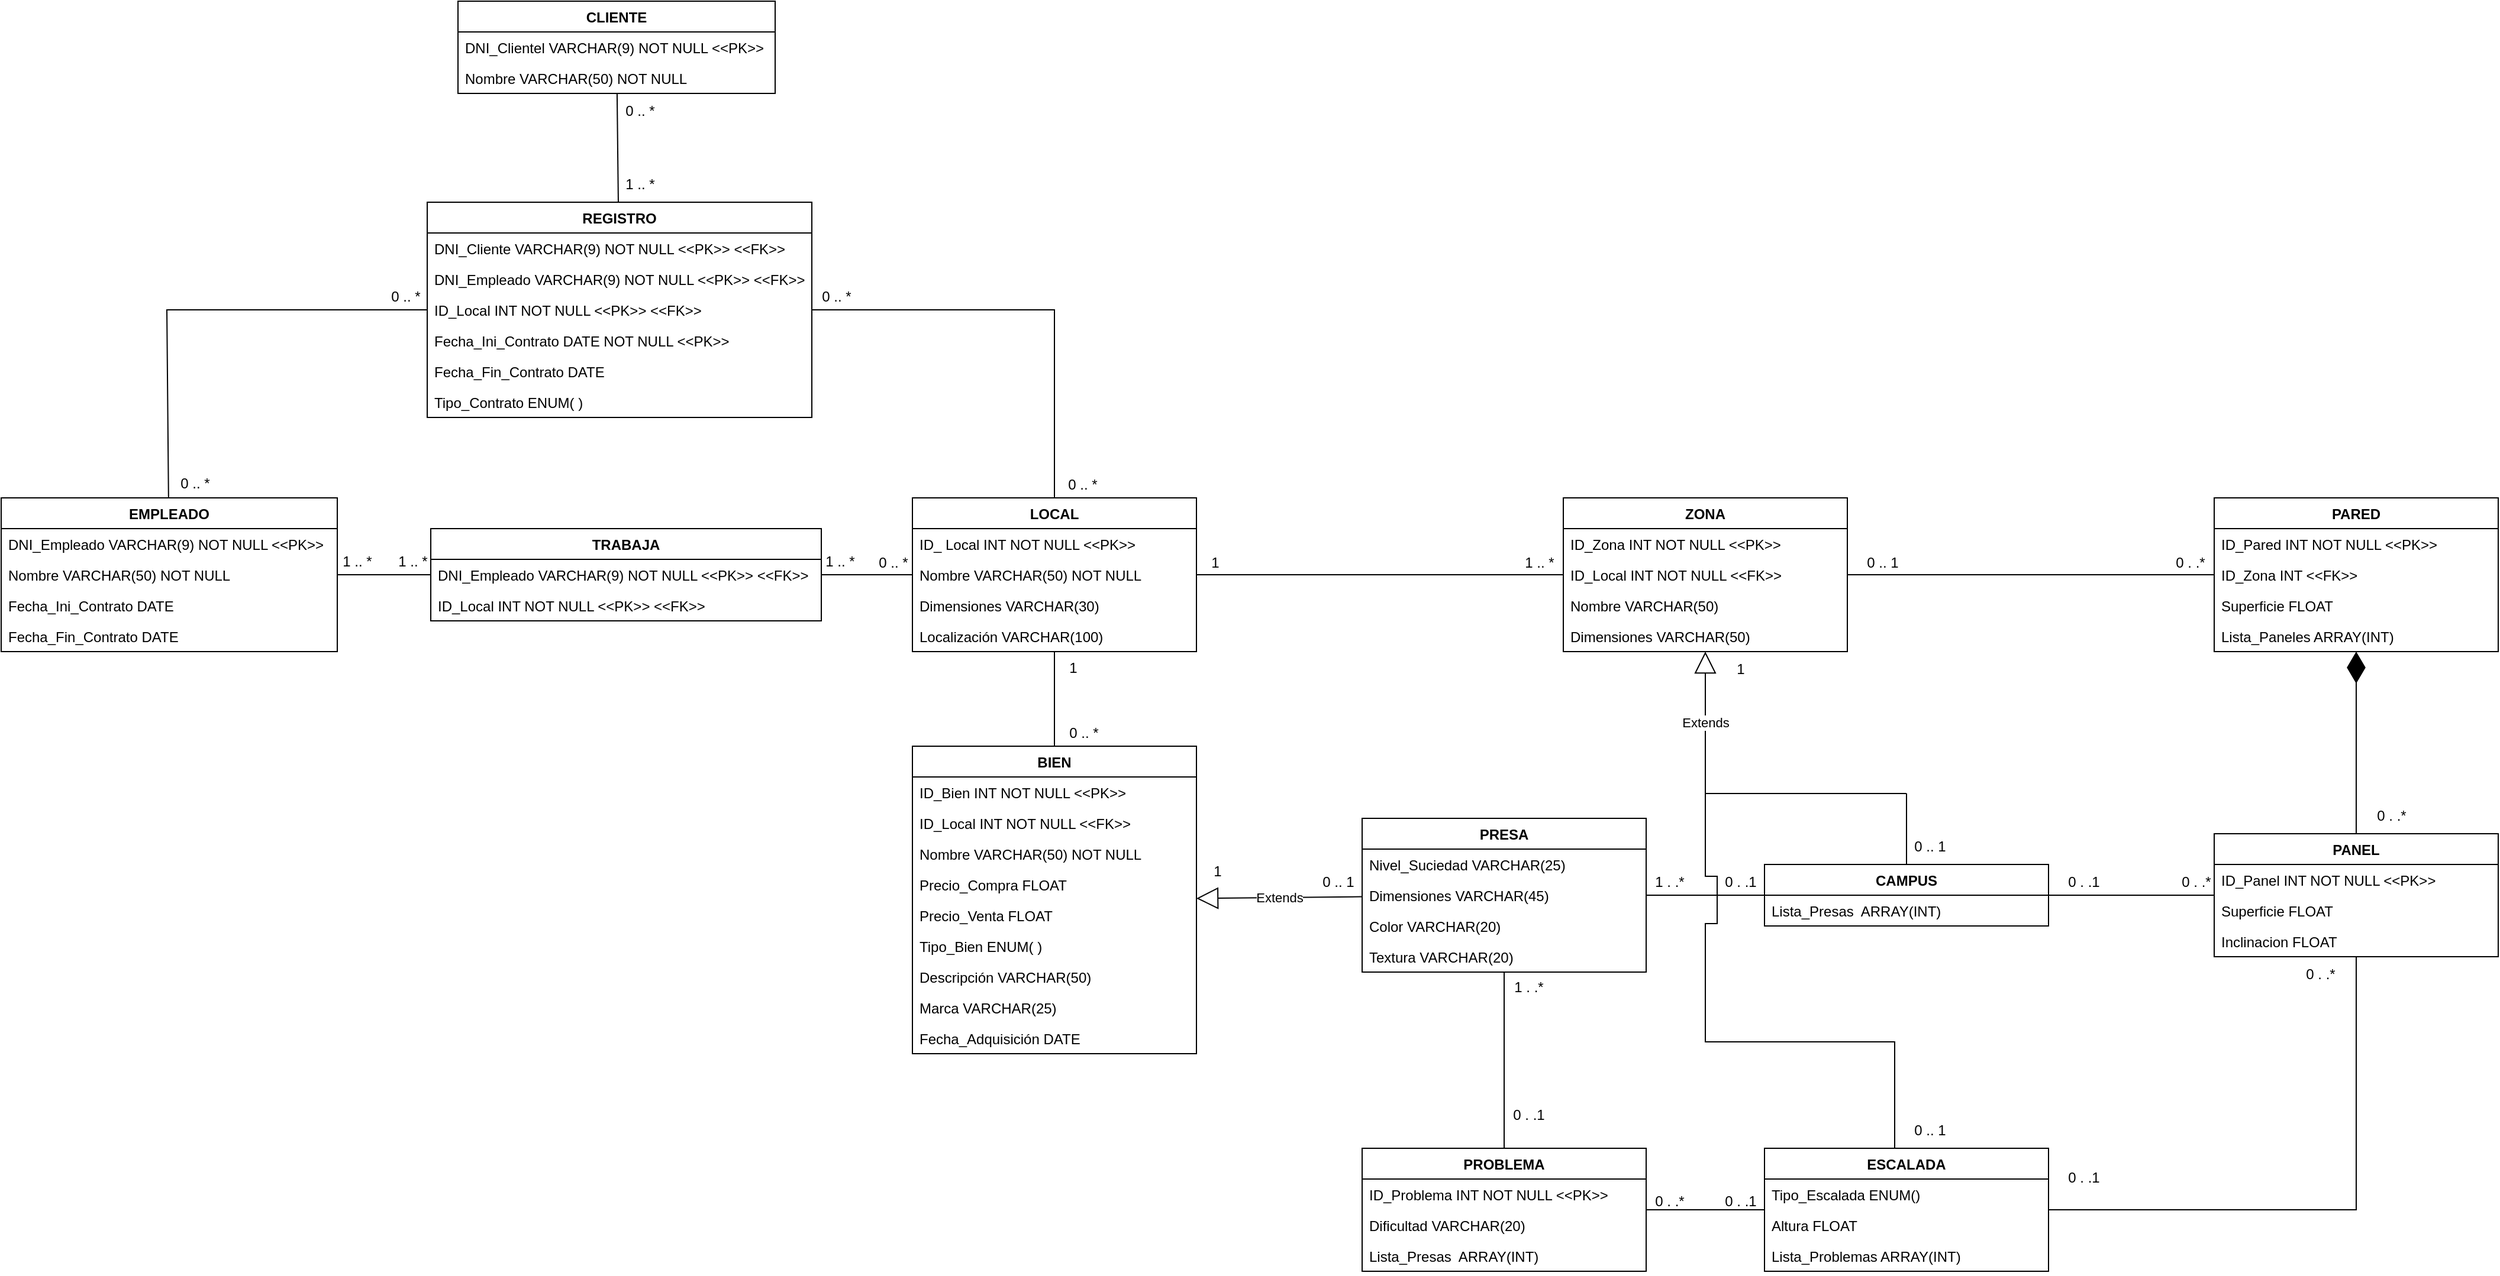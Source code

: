 <mxfile version="16.5.3" type="google"><diagram id="1nULFFoBseYTL3BCnx96" name="Page-1"><mxGraphModel dx="484" dy="527" grid="1" gridSize="10" guides="1" tooltips="1" connect="1" arrows="1" fold="1" page="1" pageScale="1" pageWidth="827" pageHeight="1169" math="0" shadow="0"><root><mxCell id="0"/><mxCell id="1" parent="0"/><mxCell id="xV5OHY5ID_sG2-JP3UMY-1" value="REGISTRO" style="swimlane;fontStyle=1;align=center;verticalAlign=top;childLayout=stackLayout;horizontal=1;startSize=26;horizontalStack=0;resizeParent=1;resizeParentMax=0;resizeLast=0;collapsible=1;marginBottom=0;" parent="1" vertex="1"><mxGeometry x="380" y="230" width="325" height="182" as="geometry"/></mxCell><mxCell id="xV5OHY5ID_sG2-JP3UMY-2" value="DNI_Cliente VARCHAR(9) NOT NULL &lt;&lt;PK&gt;&gt; &lt;&lt;FK&gt;&gt;" style="text;strokeColor=none;fillColor=none;align=left;verticalAlign=top;spacingLeft=4;spacingRight=4;overflow=hidden;rotatable=0;points=[[0,0.5],[1,0.5]];portConstraint=eastwest;" parent="xV5OHY5ID_sG2-JP3UMY-1" vertex="1"><mxGeometry y="26" width="325" height="26" as="geometry"/></mxCell><mxCell id="xV5OHY5ID_sG2-JP3UMY-4" value="DNI_Empleado VARCHAR(9) NOT NULL &lt;&lt;PK&gt;&gt; &lt;&lt;FK&gt;&gt;&#xA;" style="text;strokeColor=none;fillColor=none;align=left;verticalAlign=top;spacingLeft=4;spacingRight=4;overflow=hidden;rotatable=0;points=[[0,0.5],[1,0.5]];portConstraint=eastwest;" parent="xV5OHY5ID_sG2-JP3UMY-1" vertex="1"><mxGeometry y="52" width="325" height="26" as="geometry"/></mxCell><mxCell id="xV5OHY5ID_sG2-JP3UMY-17" value="ID_Local INT NOT NULL &lt;&lt;PK&gt;&gt; &lt;&lt;FK&gt;&gt;&#xA;" style="text;strokeColor=none;fillColor=none;align=left;verticalAlign=top;spacingLeft=4;spacingRight=4;overflow=hidden;rotatable=0;points=[[0,0.5],[1,0.5]];portConstraint=eastwest;" parent="xV5OHY5ID_sG2-JP3UMY-1" vertex="1"><mxGeometry y="78" width="325" height="26" as="geometry"/></mxCell><mxCell id="xV5OHY5ID_sG2-JP3UMY-19" value="Fecha_Ini_Contrato DATE NOT NULL &lt;&lt;PK&gt;&gt;&#xA;" style="text;strokeColor=none;fillColor=none;align=left;verticalAlign=top;spacingLeft=4;spacingRight=4;overflow=hidden;rotatable=0;points=[[0,0.5],[1,0.5]];portConstraint=eastwest;" parent="xV5OHY5ID_sG2-JP3UMY-1" vertex="1"><mxGeometry y="104" width="325" height="26" as="geometry"/></mxCell><mxCell id="xV5OHY5ID_sG2-JP3UMY-21" value="Fecha_Fin_Contrato DATE" style="text;strokeColor=none;fillColor=none;align=left;verticalAlign=top;spacingLeft=4;spacingRight=4;overflow=hidden;rotatable=0;points=[[0,0.5],[1,0.5]];portConstraint=eastwest;" parent="xV5OHY5ID_sG2-JP3UMY-1" vertex="1"><mxGeometry y="130" width="325" height="26" as="geometry"/></mxCell><mxCell id="xV5OHY5ID_sG2-JP3UMY-23" value="Tipo_Contrato ENUM( )" style="text;strokeColor=none;fillColor=none;align=left;verticalAlign=top;spacingLeft=4;spacingRight=4;overflow=hidden;rotatable=0;points=[[0,0.5],[1,0.5]];portConstraint=eastwest;" parent="xV5OHY5ID_sG2-JP3UMY-1" vertex="1"><mxGeometry y="156" width="325" height="26" as="geometry"/></mxCell><mxCell id="xV5OHY5ID_sG2-JP3UMY-28" value="CLIENTE" style="swimlane;fontStyle=1;align=center;verticalAlign=top;childLayout=stackLayout;horizontal=1;startSize=26;horizontalStack=0;resizeParent=1;resizeParentMax=0;resizeLast=0;collapsible=1;marginBottom=0;" parent="1" vertex="1"><mxGeometry x="406" y="60" width="268" height="78" as="geometry"/></mxCell><mxCell id="xV5OHY5ID_sG2-JP3UMY-29" value="DNI_Clientel VARCHAR(9) NOT NULL &lt;&lt;PK&gt;&gt; &#xA;" style="text;strokeColor=none;fillColor=none;align=left;verticalAlign=top;spacingLeft=4;spacingRight=4;overflow=hidden;rotatable=0;points=[[0,0.5],[1,0.5]];portConstraint=eastwest;" parent="xV5OHY5ID_sG2-JP3UMY-28" vertex="1"><mxGeometry y="26" width="268" height="26" as="geometry"/></mxCell><mxCell id="xV5OHY5ID_sG2-JP3UMY-31" value="Nombre VARCHAR(50) NOT NULL" style="text;strokeColor=none;fillColor=none;align=left;verticalAlign=top;spacingLeft=4;spacingRight=4;overflow=hidden;rotatable=0;points=[[0,0.5],[1,0.5]];portConstraint=eastwest;" parent="xV5OHY5ID_sG2-JP3UMY-28" vertex="1"><mxGeometry y="52" width="268" height="26" as="geometry"/></mxCell><mxCell id="xV5OHY5ID_sG2-JP3UMY-46" value="LOCAL" style="swimlane;fontStyle=1;align=center;verticalAlign=top;childLayout=stackLayout;horizontal=1;startSize=26;horizontalStack=0;resizeParent=1;resizeParentMax=0;resizeLast=0;collapsible=1;marginBottom=0;" parent="1" vertex="1"><mxGeometry x="790" y="480" width="240" height="130" as="geometry"/></mxCell><mxCell id="xV5OHY5ID_sG2-JP3UMY-47" value="ID_ Local INT NOT NULL &lt;&lt;PK&gt;&gt; &#xA;" style="text;strokeColor=none;fillColor=none;align=left;verticalAlign=top;spacingLeft=4;spacingRight=4;overflow=hidden;rotatable=0;points=[[0,0.5],[1,0.5]];portConstraint=eastwest;" parent="xV5OHY5ID_sG2-JP3UMY-46" vertex="1"><mxGeometry y="26" width="240" height="26" as="geometry"/></mxCell><mxCell id="xV5OHY5ID_sG2-JP3UMY-49" value="Nombre VARCHAR(50) NOT NULL&#xA;" style="text;strokeColor=none;fillColor=none;align=left;verticalAlign=top;spacingLeft=4;spacingRight=4;overflow=hidden;rotatable=0;points=[[0,0.5],[1,0.5]];portConstraint=eastwest;" parent="xV5OHY5ID_sG2-JP3UMY-46" vertex="1"><mxGeometry y="52" width="240" height="26" as="geometry"/></mxCell><mxCell id="xV5OHY5ID_sG2-JP3UMY-53" value="Dimensiones VARCHAR(30)&#xA;" style="text;strokeColor=none;fillColor=none;align=left;verticalAlign=top;spacingLeft=4;spacingRight=4;overflow=hidden;rotatable=0;points=[[0,0.5],[1,0.5]];portConstraint=eastwest;" parent="xV5OHY5ID_sG2-JP3UMY-46" vertex="1"><mxGeometry y="78" width="240" height="26" as="geometry"/></mxCell><mxCell id="xV5OHY5ID_sG2-JP3UMY-51" value="Localización VARCHAR(100)&#xA;" style="text;strokeColor=none;fillColor=none;align=left;verticalAlign=top;spacingLeft=4;spacingRight=4;overflow=hidden;rotatable=0;points=[[0,0.5],[1,0.5]];portConstraint=eastwest;" parent="xV5OHY5ID_sG2-JP3UMY-46" vertex="1"><mxGeometry y="104" width="240" height="26" as="geometry"/></mxCell><mxCell id="xV5OHY5ID_sG2-JP3UMY-58" value="EMPLEADO" style="swimlane;fontStyle=1;align=center;verticalAlign=top;childLayout=stackLayout;horizontal=1;startSize=26;horizontalStack=0;resizeParent=1;resizeParentMax=0;resizeLast=0;collapsible=1;marginBottom=0;" parent="1" vertex="1"><mxGeometry x="20" y="480" width="284" height="130" as="geometry"/></mxCell><mxCell id="xV5OHY5ID_sG2-JP3UMY-59" value="DNI_Empleado VARCHAR(9) NOT NULL &lt;&lt;PK&gt;&gt; &#xA;" style="text;strokeColor=none;fillColor=none;align=left;verticalAlign=top;spacingLeft=4;spacingRight=4;overflow=hidden;rotatable=0;points=[[0,0.5],[1,0.5]];portConstraint=eastwest;" parent="xV5OHY5ID_sG2-JP3UMY-58" vertex="1"><mxGeometry y="26" width="284" height="26" as="geometry"/></mxCell><mxCell id="xV5OHY5ID_sG2-JP3UMY-69" value="Nombre VARCHAR(50) NOT NULL&#xA;" style="text;strokeColor=none;fillColor=none;align=left;verticalAlign=top;spacingLeft=4;spacingRight=4;overflow=hidden;rotatable=0;points=[[0,0.5],[1,0.5]];portConstraint=eastwest;" parent="xV5OHY5ID_sG2-JP3UMY-58" vertex="1"><mxGeometry y="52" width="284" height="26" as="geometry"/></mxCell><mxCell id="xV5OHY5ID_sG2-JP3UMY-65" value="Fecha_Ini_Contrato DATE    " style="text;strokeColor=none;fillColor=none;align=left;verticalAlign=top;spacingLeft=4;spacingRight=4;overflow=hidden;rotatable=0;points=[[0,0.5],[1,0.5]];portConstraint=eastwest;" parent="xV5OHY5ID_sG2-JP3UMY-58" vertex="1"><mxGeometry y="78" width="284" height="26" as="geometry"/></mxCell><mxCell id="xV5OHY5ID_sG2-JP3UMY-67" value="Fecha_Fin_Contrato DATE" style="text;strokeColor=none;fillColor=none;align=left;verticalAlign=top;spacingLeft=4;spacingRight=4;overflow=hidden;rotatable=0;points=[[0,0.5],[1,0.5]];portConstraint=eastwest;" parent="xV5OHY5ID_sG2-JP3UMY-58" vertex="1"><mxGeometry y="104" width="284" height="26" as="geometry"/></mxCell><mxCell id="xV5OHY5ID_sG2-JP3UMY-70" value="TRABAJA" style="swimlane;fontStyle=1;align=center;verticalAlign=top;childLayout=stackLayout;horizontal=1;startSize=26;horizontalStack=0;resizeParent=1;resizeParentMax=0;resizeLast=0;collapsible=1;marginBottom=0;" parent="1" vertex="1"><mxGeometry x="383" y="506" width="330" height="78" as="geometry"/></mxCell><mxCell id="xV5OHY5ID_sG2-JP3UMY-71" value="DNI_Empleado VARCHAR(9) NOT NULL &lt;&lt;PK&gt;&gt; &lt;&lt;FK&gt;&gt;&#xA;" style="text;strokeColor=none;fillColor=none;align=left;verticalAlign=top;spacingLeft=4;spacingRight=4;overflow=hidden;rotatable=0;points=[[0,0.5],[1,0.5]];portConstraint=eastwest;" parent="xV5OHY5ID_sG2-JP3UMY-70" vertex="1"><mxGeometry y="26" width="330" height="26" as="geometry"/></mxCell><mxCell id="xV5OHY5ID_sG2-JP3UMY-75" value="ID_Local INT NOT NULL &lt;&lt;PK&gt;&gt; &lt;&lt;FK&gt;&gt;&#xA;" style="text;strokeColor=none;fillColor=none;align=left;verticalAlign=top;spacingLeft=4;spacingRight=4;overflow=hidden;rotatable=0;points=[[0,0.5],[1,0.5]];portConstraint=eastwest;" parent="xV5OHY5ID_sG2-JP3UMY-70" vertex="1"><mxGeometry y="52" width="330" height="26" as="geometry"/></mxCell><mxCell id="xV5OHY5ID_sG2-JP3UMY-82" value="ZONA" style="swimlane;fontStyle=1;align=center;verticalAlign=top;childLayout=stackLayout;horizontal=1;startSize=26;horizontalStack=0;resizeParent=1;resizeParentMax=0;resizeLast=0;collapsible=1;marginBottom=0;" parent="1" vertex="1"><mxGeometry x="1340" y="480" width="240" height="130" as="geometry"/></mxCell><mxCell id="xV5OHY5ID_sG2-JP3UMY-83" value="ID_Zona INT NOT NULL &lt;&lt;PK&gt;&gt;" style="text;strokeColor=none;fillColor=none;align=left;verticalAlign=top;spacingLeft=4;spacingRight=4;overflow=hidden;rotatable=0;points=[[0,0.5],[1,0.5]];portConstraint=eastwest;" parent="xV5OHY5ID_sG2-JP3UMY-82" vertex="1"><mxGeometry y="26" width="240" height="26" as="geometry"/></mxCell><mxCell id="xV5OHY5ID_sG2-JP3UMY-85" value="ID_Local INT NOT NULL &lt;&lt;FK&gt;&gt;&#xA;" style="text;strokeColor=none;fillColor=none;align=left;verticalAlign=top;spacingLeft=4;spacingRight=4;overflow=hidden;rotatable=0;points=[[0,0.5],[1,0.5]];portConstraint=eastwest;" parent="xV5OHY5ID_sG2-JP3UMY-82" vertex="1"><mxGeometry y="52" width="240" height="26" as="geometry"/></mxCell><mxCell id="xV5OHY5ID_sG2-JP3UMY-89" value="Nombre VARCHAR(50)&#xA;" style="text;strokeColor=none;fillColor=none;align=left;verticalAlign=top;spacingLeft=4;spacingRight=4;overflow=hidden;rotatable=0;points=[[0,0.5],[1,0.5]];portConstraint=eastwest;" parent="xV5OHY5ID_sG2-JP3UMY-82" vertex="1"><mxGeometry y="78" width="240" height="26" as="geometry"/></mxCell><mxCell id="xV5OHY5ID_sG2-JP3UMY-87" value="Dimensiones VARCHAR(50)&#xA;" style="text;strokeColor=none;fillColor=none;align=left;verticalAlign=top;spacingLeft=4;spacingRight=4;overflow=hidden;rotatable=0;points=[[0,0.5],[1,0.5]];portConstraint=eastwest;" parent="xV5OHY5ID_sG2-JP3UMY-82" vertex="1"><mxGeometry y="104" width="240" height="26" as="geometry"/></mxCell><mxCell id="xV5OHY5ID_sG2-JP3UMY-94" value="PARED" style="swimlane;fontStyle=1;align=center;verticalAlign=top;childLayout=stackLayout;horizontal=1;startSize=26;horizontalStack=0;resizeParent=1;resizeParentMax=0;resizeLast=0;collapsible=1;marginBottom=0;" parent="1" vertex="1"><mxGeometry x="1890" y="480" width="240" height="130" as="geometry"/></mxCell><mxCell id="xV5OHY5ID_sG2-JP3UMY-95" value="ID_Pared INT NOT NULL &lt;&lt;PK&gt;&gt;" style="text;strokeColor=none;fillColor=none;align=left;verticalAlign=top;spacingLeft=4;spacingRight=4;overflow=hidden;rotatable=0;points=[[0,0.5],[1,0.5]];portConstraint=eastwest;" parent="xV5OHY5ID_sG2-JP3UMY-94" vertex="1"><mxGeometry y="26" width="240" height="26" as="geometry"/></mxCell><mxCell id="xV5OHY5ID_sG2-JP3UMY-97" value="ID_Zona INT &lt;&lt;FK&gt;&gt;&#xA;" style="text;strokeColor=none;fillColor=none;align=left;verticalAlign=top;spacingLeft=4;spacingRight=4;overflow=hidden;rotatable=0;points=[[0,0.5],[1,0.5]];portConstraint=eastwest;" parent="xV5OHY5ID_sG2-JP3UMY-94" vertex="1"><mxGeometry y="52" width="240" height="26" as="geometry"/></mxCell><mxCell id="xV5OHY5ID_sG2-JP3UMY-99" value="Superficie FLOAT" style="text;strokeColor=none;fillColor=none;align=left;verticalAlign=top;spacingLeft=4;spacingRight=4;overflow=hidden;rotatable=0;points=[[0,0.5],[1,0.5]];portConstraint=eastwest;" parent="xV5OHY5ID_sG2-JP3UMY-94" vertex="1"><mxGeometry y="78" width="240" height="26" as="geometry"/></mxCell><mxCell id="xV5OHY5ID_sG2-JP3UMY-101" value="Lista_Paneles ARRAY(INT)" style="text;strokeColor=none;fillColor=none;align=left;verticalAlign=top;spacingLeft=4;spacingRight=4;overflow=hidden;rotatable=0;points=[[0,0.5],[1,0.5]];portConstraint=eastwest;" parent="xV5OHY5ID_sG2-JP3UMY-94" vertex="1"><mxGeometry y="104" width="240" height="26" as="geometry"/></mxCell><mxCell id="xV5OHY5ID_sG2-JP3UMY-102" value="PANEL" style="swimlane;fontStyle=1;align=center;verticalAlign=top;childLayout=stackLayout;horizontal=1;startSize=26;horizontalStack=0;resizeParent=1;resizeParentMax=0;resizeLast=0;collapsible=1;marginBottom=0;" parent="1" vertex="1"><mxGeometry x="1890" y="764" width="240" height="104" as="geometry"/></mxCell><mxCell id="xV5OHY5ID_sG2-JP3UMY-103" value="ID_Panel INT NOT NULL &lt;&lt;PK&gt;&gt; &#xA;" style="text;strokeColor=none;fillColor=none;align=left;verticalAlign=top;spacingLeft=4;spacingRight=4;overflow=hidden;rotatable=0;points=[[0,0.5],[1,0.5]];portConstraint=eastwest;" parent="xV5OHY5ID_sG2-JP3UMY-102" vertex="1"><mxGeometry y="26" width="240" height="26" as="geometry"/></mxCell><mxCell id="xV5OHY5ID_sG2-JP3UMY-105" value="Superficie FLOAT" style="text;strokeColor=none;fillColor=none;align=left;verticalAlign=top;spacingLeft=4;spacingRight=4;overflow=hidden;rotatable=0;points=[[0,0.5],[1,0.5]];portConstraint=eastwest;" parent="xV5OHY5ID_sG2-JP3UMY-102" vertex="1"><mxGeometry y="52" width="240" height="26" as="geometry"/></mxCell><mxCell id="xV5OHY5ID_sG2-JP3UMY-107" value="Inclinacion FLOAT" style="text;strokeColor=none;fillColor=none;align=left;verticalAlign=top;spacingLeft=4;spacingRight=4;overflow=hidden;rotatable=0;points=[[0,0.5],[1,0.5]];portConstraint=eastwest;" parent="xV5OHY5ID_sG2-JP3UMY-102" vertex="1"><mxGeometry y="78" width="240" height="26" as="geometry"/></mxCell><mxCell id="xV5OHY5ID_sG2-JP3UMY-114" value="CAMPUS" style="swimlane;fontStyle=1;align=center;verticalAlign=top;childLayout=stackLayout;horizontal=1;startSize=26;horizontalStack=0;resizeParent=1;resizeParentMax=0;resizeLast=0;collapsible=1;marginBottom=0;" parent="1" vertex="1"><mxGeometry x="1510" y="790" width="240" height="52" as="geometry"/></mxCell><mxCell id="xV5OHY5ID_sG2-JP3UMY-115" value="Lista_Presas  ARRAY(INT)  " style="text;strokeColor=none;fillColor=none;align=left;verticalAlign=top;spacingLeft=4;spacingRight=4;overflow=hidden;rotatable=0;points=[[0,0.5],[1,0.5]];portConstraint=eastwest;" parent="xV5OHY5ID_sG2-JP3UMY-114" vertex="1"><mxGeometry y="26" width="240" height="26" as="geometry"/></mxCell><mxCell id="xV5OHY5ID_sG2-JP3UMY-118" value="ESCALADA" style="swimlane;fontStyle=1;align=center;verticalAlign=top;childLayout=stackLayout;horizontal=1;startSize=26;horizontalStack=0;resizeParent=1;resizeParentMax=0;resizeLast=0;collapsible=1;marginBottom=0;" parent="1" vertex="1"><mxGeometry x="1510" y="1030" width="240" height="104" as="geometry"/></mxCell><mxCell id="xV5OHY5ID_sG2-JP3UMY-119" value="Tipo_Escalada ENUM()&#xA;" style="text;strokeColor=none;fillColor=none;align=left;verticalAlign=top;spacingLeft=4;spacingRight=4;overflow=hidden;rotatable=0;points=[[0,0.5],[1,0.5]];portConstraint=eastwest;" parent="xV5OHY5ID_sG2-JP3UMY-118" vertex="1"><mxGeometry y="26" width="240" height="26" as="geometry"/></mxCell><mxCell id="xV5OHY5ID_sG2-JP3UMY-121" value="Altura FLOAT&#xA;" style="text;strokeColor=none;fillColor=none;align=left;verticalAlign=top;spacingLeft=4;spacingRight=4;overflow=hidden;rotatable=0;points=[[0,0.5],[1,0.5]];portConstraint=eastwest;" parent="xV5OHY5ID_sG2-JP3UMY-118" vertex="1"><mxGeometry y="52" width="240" height="26" as="geometry"/></mxCell><mxCell id="xV5OHY5ID_sG2-JP3UMY-122" value="Lista_Problemas ARRAY(INT)" style="text;strokeColor=none;fillColor=none;align=left;verticalAlign=top;spacingLeft=4;spacingRight=4;overflow=hidden;rotatable=0;points=[[0,0.5],[1,0.5]];portConstraint=eastwest;" parent="xV5OHY5ID_sG2-JP3UMY-118" vertex="1"><mxGeometry y="78" width="240" height="26" as="geometry"/></mxCell><mxCell id="xV5OHY5ID_sG2-JP3UMY-123" value="PROBLEMA" style="swimlane;fontStyle=1;align=center;verticalAlign=top;childLayout=stackLayout;horizontal=1;startSize=26;horizontalStack=0;resizeParent=1;resizeParentMax=0;resizeLast=0;collapsible=1;marginBottom=0;" parent="1" vertex="1"><mxGeometry x="1170" y="1030" width="240" height="104" as="geometry"/></mxCell><mxCell id="xV5OHY5ID_sG2-JP3UMY-124" value="ID_Problema INT NOT NULL &lt;&lt;PK&gt;&gt; &#xA;" style="text;strokeColor=none;fillColor=none;align=left;verticalAlign=top;spacingLeft=4;spacingRight=4;overflow=hidden;rotatable=0;points=[[0,0.5],[1,0.5]];portConstraint=eastwest;" parent="xV5OHY5ID_sG2-JP3UMY-123" vertex="1"><mxGeometry y="26" width="240" height="26" as="geometry"/></mxCell><mxCell id="xV5OHY5ID_sG2-JP3UMY-125" value="Dificultad VARCHAR(20)&#xA;" style="text;strokeColor=none;fillColor=none;align=left;verticalAlign=top;spacingLeft=4;spacingRight=4;overflow=hidden;rotatable=0;points=[[0,0.5],[1,0.5]];portConstraint=eastwest;" parent="xV5OHY5ID_sG2-JP3UMY-123" vertex="1"><mxGeometry y="52" width="240" height="26" as="geometry"/></mxCell><mxCell id="xV5OHY5ID_sG2-JP3UMY-127" value="Lista_Presas  ARRAY(INT)" style="text;strokeColor=none;fillColor=none;align=left;verticalAlign=top;spacingLeft=4;spacingRight=4;overflow=hidden;rotatable=0;points=[[0,0.5],[1,0.5]];portConstraint=eastwest;" parent="xV5OHY5ID_sG2-JP3UMY-123" vertex="1"><mxGeometry y="78" width="240" height="26" as="geometry"/></mxCell><mxCell id="xV5OHY5ID_sG2-JP3UMY-130" value="PRESA" style="swimlane;fontStyle=1;align=center;verticalAlign=top;childLayout=stackLayout;horizontal=1;startSize=26;horizontalStack=0;resizeParent=1;resizeParentMax=0;resizeLast=0;collapsible=1;marginBottom=0;" parent="1" vertex="1"><mxGeometry x="1170" y="751" width="240" height="130" as="geometry"/></mxCell><mxCell id="xV5OHY5ID_sG2-JP3UMY-131" value="Nivel_Suciedad VARCHAR(25)&#xA;" style="text;strokeColor=none;fillColor=none;align=left;verticalAlign=top;spacingLeft=4;spacingRight=4;overflow=hidden;rotatable=0;points=[[0,0.5],[1,0.5]];portConstraint=eastwest;" parent="xV5OHY5ID_sG2-JP3UMY-130" vertex="1"><mxGeometry y="26" width="240" height="26" as="geometry"/></mxCell><mxCell id="xV5OHY5ID_sG2-JP3UMY-132" value="Dimensiones VARCHAR(45)&#xA;" style="text;strokeColor=none;fillColor=none;align=left;verticalAlign=top;spacingLeft=4;spacingRight=4;overflow=hidden;rotatable=0;points=[[0,0.5],[1,0.5]];portConstraint=eastwest;" parent="xV5OHY5ID_sG2-JP3UMY-130" vertex="1"><mxGeometry y="52" width="240" height="26" as="geometry"/></mxCell><mxCell id="xV5OHY5ID_sG2-JP3UMY-133" value="Color VARCHAR(20)&#xA;" style="text;strokeColor=none;fillColor=none;align=left;verticalAlign=top;spacingLeft=4;spacingRight=4;overflow=hidden;rotatable=0;points=[[0,0.5],[1,0.5]];portConstraint=eastwest;" parent="xV5OHY5ID_sG2-JP3UMY-130" vertex="1"><mxGeometry y="78" width="240" height="26" as="geometry"/></mxCell><mxCell id="xV5OHY5ID_sG2-JP3UMY-134" value="Textura VARCHAR(20)&#xA;" style="text;strokeColor=none;fillColor=none;align=left;verticalAlign=top;spacingLeft=4;spacingRight=4;overflow=hidden;rotatable=0;points=[[0,0.5],[1,0.5]];portConstraint=eastwest;" parent="xV5OHY5ID_sG2-JP3UMY-130" vertex="1"><mxGeometry y="104" width="240" height="26" as="geometry"/></mxCell><mxCell id="xV5OHY5ID_sG2-JP3UMY-137" value="BIEN" style="swimlane;fontStyle=1;align=center;verticalAlign=top;childLayout=stackLayout;horizontal=1;startSize=26;horizontalStack=0;resizeParent=1;resizeParentMax=0;resizeLast=0;collapsible=1;marginBottom=0;" parent="1" vertex="1"><mxGeometry x="790" y="690" width="240" height="260" as="geometry"/></mxCell><mxCell id="xV5OHY5ID_sG2-JP3UMY-138" value="ID_Bien INT NOT NULL &lt;&lt;PK&gt;&gt; &#xA;" style="text;strokeColor=none;fillColor=none;align=left;verticalAlign=top;spacingLeft=4;spacingRight=4;overflow=hidden;rotatable=0;points=[[0,0.5],[1,0.5]];portConstraint=eastwest;" parent="xV5OHY5ID_sG2-JP3UMY-137" vertex="1"><mxGeometry y="26" width="240" height="26" as="geometry"/></mxCell><mxCell id="xV5OHY5ID_sG2-JP3UMY-139" value="ID_Local INT NOT NULL &lt;&lt;FK&gt;&gt;&#xA;" style="text;strokeColor=none;fillColor=none;align=left;verticalAlign=top;spacingLeft=4;spacingRight=4;overflow=hidden;rotatable=0;points=[[0,0.5],[1,0.5]];portConstraint=eastwest;" parent="xV5OHY5ID_sG2-JP3UMY-137" vertex="1"><mxGeometry y="52" width="240" height="26" as="geometry"/></mxCell><mxCell id="xV5OHY5ID_sG2-JP3UMY-140" value="Nombre VARCHAR(50) NOT NULL" style="text;strokeColor=none;fillColor=none;align=left;verticalAlign=top;spacingLeft=4;spacingRight=4;overflow=hidden;rotatable=0;points=[[0,0.5],[1,0.5]];portConstraint=eastwest;" parent="xV5OHY5ID_sG2-JP3UMY-137" vertex="1"><mxGeometry y="78" width="240" height="26" as="geometry"/></mxCell><mxCell id="xV5OHY5ID_sG2-JP3UMY-141" value="Precio_Compra FLOAT" style="text;strokeColor=none;fillColor=none;align=left;verticalAlign=top;spacingLeft=4;spacingRight=4;overflow=hidden;rotatable=0;points=[[0,0.5],[1,0.5]];portConstraint=eastwest;" parent="xV5OHY5ID_sG2-JP3UMY-137" vertex="1"><mxGeometry y="104" width="240" height="26" as="geometry"/></mxCell><mxCell id="xV5OHY5ID_sG2-JP3UMY-142" value="Precio_Venta FLOAT" style="text;strokeColor=none;fillColor=none;align=left;verticalAlign=top;spacingLeft=4;spacingRight=4;overflow=hidden;rotatable=0;points=[[0,0.5],[1,0.5]];portConstraint=eastwest;" parent="xV5OHY5ID_sG2-JP3UMY-137" vertex="1"><mxGeometry y="130" width="240" height="26" as="geometry"/></mxCell><mxCell id="xV5OHY5ID_sG2-JP3UMY-143" value="Tipo_Bien ENUM( )" style="text;strokeColor=none;fillColor=none;align=left;verticalAlign=top;spacingLeft=4;spacingRight=4;overflow=hidden;rotatable=0;points=[[0,0.5],[1,0.5]];portConstraint=eastwest;" parent="xV5OHY5ID_sG2-JP3UMY-137" vertex="1"><mxGeometry y="156" width="240" height="26" as="geometry"/></mxCell><mxCell id="xV5OHY5ID_sG2-JP3UMY-144" value="Descripción VARCHAR(50)&#xA;" style="text;strokeColor=none;fillColor=none;align=left;verticalAlign=top;spacingLeft=4;spacingRight=4;overflow=hidden;rotatable=0;points=[[0,0.5],[1,0.5]];portConstraint=eastwest;" parent="xV5OHY5ID_sG2-JP3UMY-137" vertex="1"><mxGeometry y="182" width="240" height="26" as="geometry"/></mxCell><mxCell id="xV5OHY5ID_sG2-JP3UMY-145" value="Marca VARCHAR(25)&#xA;" style="text;strokeColor=none;fillColor=none;align=left;verticalAlign=top;spacingLeft=4;spacingRight=4;overflow=hidden;rotatable=0;points=[[0,0.5],[1,0.5]];portConstraint=eastwest;" parent="xV5OHY5ID_sG2-JP3UMY-137" vertex="1"><mxGeometry y="208" width="240" height="26" as="geometry"/></mxCell><mxCell id="xV5OHY5ID_sG2-JP3UMY-146" value="Fecha_Adquisición DATE&#xA;" style="text;strokeColor=none;fillColor=none;align=left;verticalAlign=top;spacingLeft=4;spacingRight=4;overflow=hidden;rotatable=0;points=[[0,0.5],[1,0.5]];portConstraint=eastwest;" parent="xV5OHY5ID_sG2-JP3UMY-137" vertex="1"><mxGeometry y="234" width="240" height="26" as="geometry"/></mxCell><mxCell id="xV5OHY5ID_sG2-JP3UMY-149" value="" style="endArrow=none;html=1;rounded=0;fontSize=11;" parent="1" source="xV5OHY5ID_sG2-JP3UMY-1" target="xV5OHY5ID_sG2-JP3UMY-28" edge="1"><mxGeometry width="50" height="50" relative="1" as="geometry"><mxPoint x="410" y="325.562" as="sourcePoint"/><mxPoint x="543.647" y="280" as="targetPoint"/></mxGeometry></mxCell><mxCell id="xV5OHY5ID_sG2-JP3UMY-150" value="1 .. *" style="text;html=1;strokeColor=none;fillColor=none;align=center;verticalAlign=middle;whiteSpace=wrap;rounded=0;" parent="1" vertex="1"><mxGeometry x="530" y="200" width="60" height="30" as="geometry"/></mxCell><mxCell id="xV5OHY5ID_sG2-JP3UMY-151" value="0 .. *" style="text;html=1;strokeColor=none;fillColor=none;align=center;verticalAlign=middle;whiteSpace=wrap;rounded=0;" parent="1" vertex="1"><mxGeometry x="530" y="138" width="60" height="30" as="geometry"/></mxCell><mxCell id="xV5OHY5ID_sG2-JP3UMY-152" value="" style="endArrow=none;html=1;rounded=0;fontSize=11;" parent="1" source="xV5OHY5ID_sG2-JP3UMY-58" target="xV5OHY5ID_sG2-JP3UMY-1" edge="1"><mxGeometry width="50" height="50" relative="1" as="geometry"><mxPoint x="510" y="405.562" as="sourcePoint"/><mxPoint x="643.647" y="360" as="targetPoint"/><Array as="points"><mxPoint x="160" y="321"/></Array></mxGeometry></mxCell><mxCell id="xV5OHY5ID_sG2-JP3UMY-153" value="0 .. *" style="text;html=1;strokeColor=none;fillColor=none;align=center;verticalAlign=middle;whiteSpace=wrap;rounded=0;" parent="1" vertex="1"><mxGeometry x="332" y="295" width="60" height="30" as="geometry"/></mxCell><mxCell id="xV5OHY5ID_sG2-JP3UMY-154" value="0 .. *" style="text;html=1;strokeColor=none;fillColor=none;align=center;verticalAlign=middle;whiteSpace=wrap;rounded=0;" parent="1" vertex="1"><mxGeometry x="154" y="453" width="60" height="30" as="geometry"/></mxCell><mxCell id="xV5OHY5ID_sG2-JP3UMY-157" value="" style="endArrow=none;html=1;rounded=0;fontSize=11;" parent="1" source="xV5OHY5ID_sG2-JP3UMY-1" target="xV5OHY5ID_sG2-JP3UMY-46" edge="1"><mxGeometry width="50" height="50" relative="1" as="geometry"><mxPoint x="430" y="435.562" as="sourcePoint"/><mxPoint x="430" y="390" as="targetPoint"/><Array as="points"><mxPoint x="910" y="321"/></Array></mxGeometry></mxCell><mxCell id="xV5OHY5ID_sG2-JP3UMY-158" value="0 .. *" style="text;html=1;strokeColor=none;fillColor=none;align=center;verticalAlign=middle;whiteSpace=wrap;rounded=0;" parent="1" vertex="1"><mxGeometry x="696" y="295" width="60" height="30" as="geometry"/></mxCell><mxCell id="xV5OHY5ID_sG2-JP3UMY-159" value="0 .. *" style="text;html=1;strokeColor=none;fillColor=none;align=center;verticalAlign=middle;whiteSpace=wrap;rounded=0;" parent="1" vertex="1"><mxGeometry x="904" y="454" width="60" height="30" as="geometry"/></mxCell><mxCell id="xV5OHY5ID_sG2-JP3UMY-160" value="" style="endArrow=none;html=1;rounded=0;fontSize=11;" parent="1" source="xV5OHY5ID_sG2-JP3UMY-58" target="xV5OHY5ID_sG2-JP3UMY-70" edge="1"><mxGeometry width="50" height="50" relative="1" as="geometry"><mxPoint x="540" y="385.562" as="sourcePoint"/><mxPoint x="673.647" y="340" as="targetPoint"/></mxGeometry></mxCell><mxCell id="xV5OHY5ID_sG2-JP3UMY-161" value="" style="endArrow=none;html=1;rounded=0;fontSize=11;" parent="1" source="xV5OHY5ID_sG2-JP3UMY-70" target="xV5OHY5ID_sG2-JP3UMY-46" edge="1"><mxGeometry width="50" height="50" relative="1" as="geometry"><mxPoint x="650" y="405.562" as="sourcePoint"/><mxPoint x="783.647" y="360" as="targetPoint"/></mxGeometry></mxCell><mxCell id="xV5OHY5ID_sG2-JP3UMY-162" value="1 .. *" style="text;html=1;strokeColor=none;fillColor=none;align=center;verticalAlign=middle;whiteSpace=wrap;rounded=0;" parent="1" vertex="1"><mxGeometry x="291" y="519" width="60" height="30" as="geometry"/></mxCell><mxCell id="xV5OHY5ID_sG2-JP3UMY-163" value="1 .. *" style="text;html=1;strokeColor=none;fillColor=none;align=center;verticalAlign=middle;whiteSpace=wrap;rounded=0;" parent="1" vertex="1"><mxGeometry x="338" y="519" width="60" height="30" as="geometry"/></mxCell><mxCell id="xV5OHY5ID_sG2-JP3UMY-167" value="1 .. *" style="text;html=1;strokeColor=none;fillColor=none;align=center;verticalAlign=middle;whiteSpace=wrap;rounded=0;" parent="1" vertex="1"><mxGeometry x="699" y="519" width="60" height="30" as="geometry"/></mxCell><mxCell id="xV5OHY5ID_sG2-JP3UMY-168" value="&lt;div&gt;0 .. *&lt;/div&gt;" style="text;html=1;strokeColor=none;fillColor=none;align=center;verticalAlign=middle;whiteSpace=wrap;rounded=0;" parent="1" vertex="1"><mxGeometry x="744" y="520" width="60" height="30" as="geometry"/></mxCell><mxCell id="xV5OHY5ID_sG2-JP3UMY-172" value="" style="endArrow=none;html=1;rounded=0;fontSize=11;" parent="1" source="xV5OHY5ID_sG2-JP3UMY-46" target="xV5OHY5ID_sG2-JP3UMY-82" edge="1"><mxGeometry width="50" height="50" relative="1" as="geometry"><mxPoint x="1260" y="385.562" as="sourcePoint"/><mxPoint x="1393.647" y="340" as="targetPoint"/></mxGeometry></mxCell><mxCell id="xV5OHY5ID_sG2-JP3UMY-173" value="1" style="text;html=1;strokeColor=none;fillColor=none;align=center;verticalAlign=middle;whiteSpace=wrap;rounded=0;" parent="1" vertex="1"><mxGeometry x="1016" y="520" width="60" height="30" as="geometry"/></mxCell><mxCell id="xV5OHY5ID_sG2-JP3UMY-174" value="1 .. *" style="text;html=1;strokeColor=none;fillColor=none;align=center;verticalAlign=middle;whiteSpace=wrap;rounded=0;" parent="1" vertex="1"><mxGeometry x="1290" y="520" width="60" height="30" as="geometry"/></mxCell><mxCell id="xV5OHY5ID_sG2-JP3UMY-175" value="" style="endArrow=none;html=1;rounded=0;fontSize=11;" parent="1" source="xV5OHY5ID_sG2-JP3UMY-82" target="xV5OHY5ID_sG2-JP3UMY-94" edge="1"><mxGeometry width="50" height="50" relative="1" as="geometry"><mxPoint x="1770" y="755.562" as="sourcePoint"/><mxPoint x="1903.647" y="710" as="targetPoint"/></mxGeometry></mxCell><mxCell id="xV5OHY5ID_sG2-JP3UMY-176" value="0 .. 1" style="text;html=1;strokeColor=none;fillColor=none;align=center;verticalAlign=middle;whiteSpace=wrap;rounded=0;" parent="1" vertex="1"><mxGeometry x="1580" y="520" width="60" height="30" as="geometry"/></mxCell><mxCell id="xV5OHY5ID_sG2-JP3UMY-179" value="0 . .*" style="text;html=1;strokeColor=none;fillColor=none;align=center;verticalAlign=middle;whiteSpace=wrap;rounded=0;" parent="1" vertex="1"><mxGeometry x="1840" y="520" width="60" height="30" as="geometry"/></mxCell><mxCell id="xV5OHY5ID_sG2-JP3UMY-182" value="" style="endArrow=diamondThin;endFill=1;endSize=24;html=1;rounded=0;" parent="1" source="xV5OHY5ID_sG2-JP3UMY-102" target="xV5OHY5ID_sG2-JP3UMY-94" edge="1"><mxGeometry width="160" relative="1" as="geometry"><mxPoint x="1610" y="800" as="sourcePoint"/><mxPoint x="1770" y="800" as="targetPoint"/></mxGeometry></mxCell><mxCell id="xV5OHY5ID_sG2-JP3UMY-183" value="0 . .*" style="text;html=1;strokeColor=none;fillColor=none;align=center;verticalAlign=middle;whiteSpace=wrap;rounded=0;" parent="1" vertex="1"><mxGeometry x="2010" y="734" width="60" height="30" as="geometry"/></mxCell><mxCell id="xV5OHY5ID_sG2-JP3UMY-184" value="" style="endArrow=none;html=1;rounded=0;fontSize=11;" parent="1" source="xV5OHY5ID_sG2-JP3UMY-114" target="xV5OHY5ID_sG2-JP3UMY-102" edge="1"><mxGeometry width="50" height="50" relative="1" as="geometry"><mxPoint x="1530" y="845.562" as="sourcePoint"/><mxPoint x="1663.647" y="800" as="targetPoint"/></mxGeometry></mxCell><mxCell id="xV5OHY5ID_sG2-JP3UMY-185" value="0 . .1" style="text;html=1;strokeColor=none;fillColor=none;align=center;verticalAlign=middle;whiteSpace=wrap;rounded=0;" parent="1" vertex="1"><mxGeometry x="1750" y="790" width="60" height="30" as="geometry"/></mxCell><mxCell id="xV5OHY5ID_sG2-JP3UMY-186" value="0 . .*" style="text;html=1;strokeColor=none;fillColor=none;align=center;verticalAlign=middle;whiteSpace=wrap;rounded=0;" parent="1" vertex="1"><mxGeometry x="1845" y="790" width="60" height="30" as="geometry"/></mxCell><mxCell id="xV5OHY5ID_sG2-JP3UMY-187" value="" style="endArrow=none;html=1;rounded=0;fontSize=11;" parent="1" source="xV5OHY5ID_sG2-JP3UMY-118" target="xV5OHY5ID_sG2-JP3UMY-102" edge="1"><mxGeometry width="50" height="50" relative="1" as="geometry"><mxPoint x="1300" y="855.562" as="sourcePoint"/><mxPoint x="1433.647" y="810" as="targetPoint"/><Array as="points"><mxPoint x="2010" y="1082"/></Array></mxGeometry></mxCell><mxCell id="xV5OHY5ID_sG2-JP3UMY-188" value="0 . .1" style="text;html=1;strokeColor=none;fillColor=none;align=center;verticalAlign=middle;whiteSpace=wrap;rounded=0;" parent="1" vertex="1"><mxGeometry x="1750" y="1040" width="60" height="30" as="geometry"/></mxCell><mxCell id="xV5OHY5ID_sG2-JP3UMY-189" value="0 . .*" style="text;html=1;strokeColor=none;fillColor=none;align=center;verticalAlign=middle;whiteSpace=wrap;rounded=0;" parent="1" vertex="1"><mxGeometry x="1950" y="868" width="60" height="30" as="geometry"/></mxCell><mxCell id="xV5OHY5ID_sG2-JP3UMY-192" value="Extends" style="endArrow=block;endSize=16;endFill=0;html=1;rounded=0;" parent="1" target="xV5OHY5ID_sG2-JP3UMY-82" edge="1"><mxGeometry width="160" relative="1" as="geometry"><mxPoint x="1460" y="730" as="sourcePoint"/><mxPoint x="1540" y="650" as="targetPoint"/><Array as="points"/></mxGeometry></mxCell><mxCell id="xV5OHY5ID_sG2-JP3UMY-197" value="" style="endArrow=none;html=1;rounded=0;fontSize=11;" parent="1" edge="1"><mxGeometry width="50" height="50" relative="1" as="geometry"><mxPoint x="1460" y="730" as="sourcePoint"/><mxPoint x="1630" y="730" as="targetPoint"/></mxGeometry></mxCell><mxCell id="xV5OHY5ID_sG2-JP3UMY-198" value="" style="endArrow=none;html=1;rounded=0;fontSize=11;" parent="1" target="xV5OHY5ID_sG2-JP3UMY-114" edge="1"><mxGeometry width="50" height="50" relative="1" as="geometry"><mxPoint x="1630" y="730" as="sourcePoint"/><mxPoint x="1833.647" y="690" as="targetPoint"/></mxGeometry></mxCell><mxCell id="xV5OHY5ID_sG2-JP3UMY-199" value="" style="endArrow=none;html=1;rounded=0;fontSize=11;" parent="1" source="xV5OHY5ID_sG2-JP3UMY-130" target="xV5OHY5ID_sG2-JP3UMY-114" edge="1"><mxGeometry width="50" height="50" relative="1" as="geometry"><mxPoint x="1440" y="965.562" as="sourcePoint"/><mxPoint x="1573.647" y="920" as="targetPoint"/></mxGeometry></mxCell><mxCell id="xV5OHY5ID_sG2-JP3UMY-200" value="" style="endArrow=none;html=1;rounded=0;fontSize=11;" parent="1" source="xV5OHY5ID_sG2-JP3UMY-123" target="xV5OHY5ID_sG2-JP3UMY-118" edge="1"><mxGeometry width="50" height="50" relative="1" as="geometry"><mxPoint x="1630" y="975.562" as="sourcePoint"/><mxPoint x="1763.647" y="930" as="targetPoint"/></mxGeometry></mxCell><mxCell id="xV5OHY5ID_sG2-JP3UMY-201" value="1 . .*" style="text;html=1;strokeColor=none;fillColor=none;align=center;verticalAlign=middle;whiteSpace=wrap;rounded=0;" parent="1" vertex="1"><mxGeometry x="1400" y="790" width="60" height="30" as="geometry"/></mxCell><mxCell id="xV5OHY5ID_sG2-JP3UMY-202" value="0 . .1" style="text;html=1;strokeColor=none;fillColor=none;align=center;verticalAlign=middle;whiteSpace=wrap;rounded=0;" parent="1" vertex="1"><mxGeometry x="1470" y="799.5" width="40" height="11" as="geometry"/></mxCell><mxCell id="xV5OHY5ID_sG2-JP3UMY-203" value="" style="endArrow=none;html=1;rounded=0;fontSize=11;" parent="1" source="xV5OHY5ID_sG2-JP3UMY-130" target="xV5OHY5ID_sG2-JP3UMY-123" edge="1"><mxGeometry width="50" height="50" relative="1" as="geometry"><mxPoint x="1510" y="965.562" as="sourcePoint"/><mxPoint x="1643.647" y="920" as="targetPoint"/></mxGeometry></mxCell><mxCell id="xV5OHY5ID_sG2-JP3UMY-204" value="1 . .*" style="text;html=1;strokeColor=none;fillColor=none;align=center;verticalAlign=middle;whiteSpace=wrap;rounded=0;" parent="1" vertex="1"><mxGeometry x="1281" y="879" width="60" height="30" as="geometry"/></mxCell><mxCell id="xV5OHY5ID_sG2-JP3UMY-205" value="0 . .1" style="text;html=1;strokeColor=none;fillColor=none;align=center;verticalAlign=middle;whiteSpace=wrap;rounded=0;" parent="1" vertex="1"><mxGeometry x="1281" y="987" width="60" height="30" as="geometry"/></mxCell><mxCell id="xV5OHY5ID_sG2-JP3UMY-206" value="0 . .*" style="text;html=1;strokeColor=none;fillColor=none;align=center;verticalAlign=middle;whiteSpace=wrap;rounded=0;" parent="1" vertex="1"><mxGeometry x="1400" y="1060" width="60" height="30" as="geometry"/></mxCell><mxCell id="xV5OHY5ID_sG2-JP3UMY-207" value="0 . .1" style="text;html=1;strokeColor=none;fillColor=none;align=center;verticalAlign=middle;whiteSpace=wrap;rounded=0;" parent="1" vertex="1"><mxGeometry x="1460" y="1060" width="60" height="30" as="geometry"/></mxCell><mxCell id="xV5OHY5ID_sG2-JP3UMY-209" value="" style="endArrow=none;html=1;rounded=0;fontSize=11;" parent="1" edge="1"><mxGeometry width="50" height="50" relative="1" as="geometry"><mxPoint x="1620" y="1030" as="sourcePoint"/><mxPoint x="1460" y="730" as="targetPoint"/><Array as="points"><mxPoint x="1620" y="940"/><mxPoint x="1460" y="940"/><mxPoint x="1460" y="840"/><mxPoint x="1470" y="840"/><mxPoint x="1470" y="800"/><mxPoint x="1460" y="800"/></Array></mxGeometry></mxCell><mxCell id="xV5OHY5ID_sG2-JP3UMY-221" value="Extends" style="endArrow=block;endSize=16;endFill=0;html=1;rounded=0;" parent="1" source="xV5OHY5ID_sG2-JP3UMY-130" target="xV5OHY5ID_sG2-JP3UMY-137" edge="1"><mxGeometry width="160" relative="1" as="geometry"><mxPoint x="820" y="1160" as="sourcePoint"/><mxPoint x="980" y="1160" as="targetPoint"/></mxGeometry></mxCell><mxCell id="xV5OHY5ID_sG2-JP3UMY-222" value="0 .. 1" style="text;html=1;strokeColor=none;fillColor=none;align=center;verticalAlign=middle;whiteSpace=wrap;rounded=0;" parent="1" vertex="1"><mxGeometry x="1620" y="1000" width="60" height="30" as="geometry"/></mxCell><mxCell id="xV5OHY5ID_sG2-JP3UMY-223" value="0 .. 1" style="text;html=1;strokeColor=none;fillColor=none;align=center;verticalAlign=middle;whiteSpace=wrap;rounded=0;" parent="1" vertex="1"><mxGeometry x="1620" y="760" width="60" height="30" as="geometry"/></mxCell><mxCell id="xV5OHY5ID_sG2-JP3UMY-224" value="0 .. 1" style="text;html=1;strokeColor=none;fillColor=none;align=center;verticalAlign=middle;whiteSpace=wrap;rounded=0;" parent="1" vertex="1"><mxGeometry x="1120" y="790" width="60" height="30" as="geometry"/></mxCell><mxCell id="xV5OHY5ID_sG2-JP3UMY-225" value="" style="endArrow=none;html=1;rounded=0;fontSize=11;" parent="1" source="xV5OHY5ID_sG2-JP3UMY-137" target="xV5OHY5ID_sG2-JP3UMY-46" edge="1"><mxGeometry width="50" height="50" relative="1" as="geometry"><mxPoint x="560" y="785.562" as="sourcePoint"/><mxPoint x="693.647" y="740" as="targetPoint"/></mxGeometry></mxCell><mxCell id="xV5OHY5ID_sG2-JP3UMY-227" value="1" style="text;html=1;strokeColor=none;fillColor=none;align=center;verticalAlign=middle;whiteSpace=wrap;rounded=0;" parent="1" vertex="1"><mxGeometry x="1018" y="780.5" width="60" height="30" as="geometry"/></mxCell><mxCell id="xV5OHY5ID_sG2-JP3UMY-228" value="1" style="text;html=1;strokeColor=none;fillColor=none;align=center;verticalAlign=middle;whiteSpace=wrap;rounded=0;" parent="1" vertex="1"><mxGeometry x="1460" y="610" width="60" height="30" as="geometry"/></mxCell><mxCell id="xV5OHY5ID_sG2-JP3UMY-229" value="0 .. *" style="text;html=1;strokeColor=none;fillColor=none;align=center;verticalAlign=middle;whiteSpace=wrap;rounded=0;" parent="1" vertex="1"><mxGeometry x="905" y="664" width="60" height="30" as="geometry"/></mxCell><mxCell id="xV5OHY5ID_sG2-JP3UMY-230" value="1" style="text;html=1;strokeColor=none;fillColor=none;align=center;verticalAlign=middle;whiteSpace=wrap;rounded=0;" parent="1" vertex="1"><mxGeometry x="896" y="609" width="60" height="30" as="geometry"/></mxCell></root></mxGraphModel></diagram></mxfile>